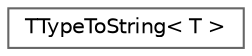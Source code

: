 digraph "Graphical Class Hierarchy"
{
 // INTERACTIVE_SVG=YES
 // LATEX_PDF_SIZE
  bgcolor="transparent";
  edge [fontname=Helvetica,fontsize=10,labelfontname=Helvetica,labelfontsize=10];
  node [fontname=Helvetica,fontsize=10,shape=box,height=0.2,width=0.4];
  rankdir="LR";
  Node0 [id="Node000000",label="TTypeToString\< T \>",height=0.2,width=0.4,color="grey40", fillcolor="white", style="filled",URL="$d7/d44/structTTypeToString.html",tooltip="Shorthand legacy use for Lex functions."];
}
